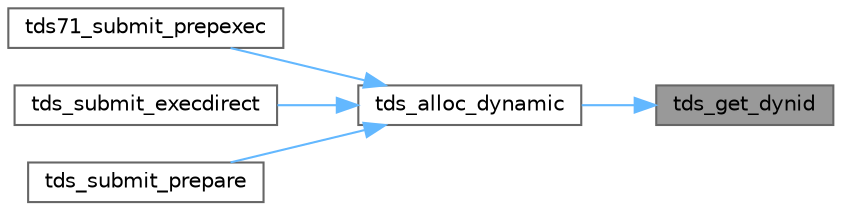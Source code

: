 digraph "tds_get_dynid"
{
 // LATEX_PDF_SIZE
  bgcolor="transparent";
  edge [fontname=Helvetica,fontsize=10,labelfontname=Helvetica,labelfontsize=10];
  node [fontname=Helvetica,fontsize=10,shape=box,height=0.2,width=0.4];
  rankdir="RL";
  Node1 [id="Node000001",label="tds_get_dynid",height=0.2,width=0.4,color="gray40", fillcolor="grey60", style="filled", fontcolor="black",tooltip="Get an id for dynamic query based on TDS information."];
  Node1 -> Node2 [id="edge1_Node000001_Node000002",dir="back",color="steelblue1",style="solid",tooltip=" "];
  Node2 [id="Node000002",label="tds_alloc_dynamic",height=0.2,width=0.4,color="grey40", fillcolor="white", style="filled",URL="$a00577.html#ga69559de43b47f4a9e2eecc7a56527444",tooltip="Allocate a dynamic statement."];
  Node2 -> Node3 [id="edge2_Node000002_Node000003",dir="back",color="steelblue1",style="solid",tooltip=" "];
  Node3 [id="Node000003",label="tds71_submit_prepexec",height=0.2,width=0.4,color="grey40", fillcolor="white", style="filled",URL="$a00578.html#ga08877c101704bebe4fa57e0849dc272d",tooltip="Creates a temporary stored procedure in the server and execute it."];
  Node2 -> Node4 [id="edge3_Node000002_Node000004",dir="back",color="steelblue1",style="solid",tooltip=" "];
  Node4 [id="Node000004",label="tds_submit_execdirect",height=0.2,width=0.4,color="grey40", fillcolor="white", style="filled",URL="$a00578.html#gae603aed795a4c5bb26ab159a11256996",tooltip="Submit a prepared query with parameters."];
  Node2 -> Node5 [id="edge4_Node000002_Node000005",dir="back",color="steelblue1",style="solid",tooltip=" "];
  Node5 [id="Node000005",label="tds_submit_prepare",height=0.2,width=0.4,color="grey40", fillcolor="white", style="filled",URL="$a00578.html#ga74eb08c3a1c85be8ac9db428842c8b9d",tooltip="Creates a temporary stored procedure in the server."];
}
